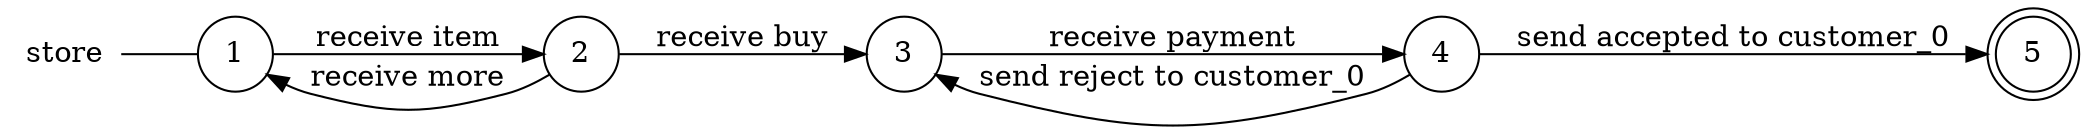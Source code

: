 digraph store {
	rankdir="LR";
	n_0 [label="store", shape="plaintext"];
	n_1 [id="6", shape=circle, label="4"];
	n_2 [id="1", shape=circle, label="1"];
	n_0 -> n_2 [arrowhead=none];
	n_3 [id="2", shape=circle, label="3"];
	n_4 [id="7", shape=doublecircle, label="5"];
	n_5 [id="3", shape=circle, label="2"];

	n_3 -> n_1 [id="[$e|7]", label="receive payment"];
	n_2 -> n_5 [id="[$e|3]", label="receive item"];
	n_5 -> n_2 [id="[$e|8]", label="receive more"];
	n_1 -> n_3 [id="[$e|4]", label="send reject to customer_0"];
	n_5 -> n_3 [id="[$e|9]", label="receive buy"];
	n_1 -> n_4 [id="[$e|5]", label="send accepted to customer_0"];
}
